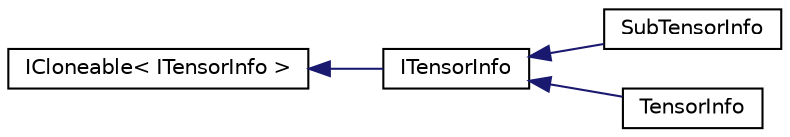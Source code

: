 digraph "Graphical Class Hierarchy"
{
 // LATEX_PDF_SIZE
  edge [fontname="Helvetica",fontsize="10",labelfontname="Helvetica",labelfontsize="10"];
  node [fontname="Helvetica",fontsize="10",shape=record];
  rankdir="LR";
  Node0 [label="ICloneable\< ITensorInfo \>",height=0.2,width=0.4,color="black", fillcolor="white", style="filled",URL="$classarm__compute_1_1misc_1_1_i_cloneable.xhtml",tooltip=" "];
  Node0 -> Node1 [dir="back",color="midnightblue",fontsize="10",style="solid",fontname="Helvetica"];
  Node1 [label="ITensorInfo",height=0.2,width=0.4,color="black", fillcolor="white", style="filled",URL="$classarm__compute_1_1_i_tensor_info.xhtml",tooltip="Store the tensor's metadata."];
  Node1 -> Node2 [dir="back",color="midnightblue",fontsize="10",style="solid",fontname="Helvetica"];
  Node2 [label="SubTensorInfo",height=0.2,width=0.4,color="black", fillcolor="white", style="filled",URL="$classarm__compute_1_1_sub_tensor_info.xhtml",tooltip="Store the sub tensor's metadata."];
  Node1 -> Node3 [dir="back",color="midnightblue",fontsize="10",style="solid",fontname="Helvetica"];
  Node3 [label="TensorInfo",height=0.2,width=0.4,color="black", fillcolor="white", style="filled",URL="$classarm__compute_1_1_tensor_info.xhtml",tooltip="Store the tensor's metadata."];
}
